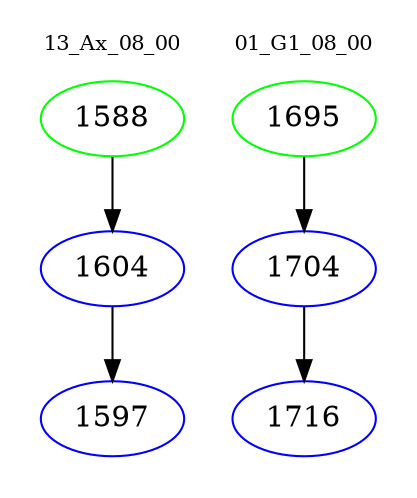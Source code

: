 digraph{
subgraph cluster_0 {
color = white
label = "13_Ax_08_00";
fontsize=10;
T0_1588 [label="1588", color="green"]
T0_1588 -> T0_1604 [color="black"]
T0_1604 [label="1604", color="blue"]
T0_1604 -> T0_1597 [color="black"]
T0_1597 [label="1597", color="blue"]
}
subgraph cluster_1 {
color = white
label = "01_G1_08_00";
fontsize=10;
T1_1695 [label="1695", color="green"]
T1_1695 -> T1_1704 [color="black"]
T1_1704 [label="1704", color="blue"]
T1_1704 -> T1_1716 [color="black"]
T1_1716 [label="1716", color="blue"]
}
}

